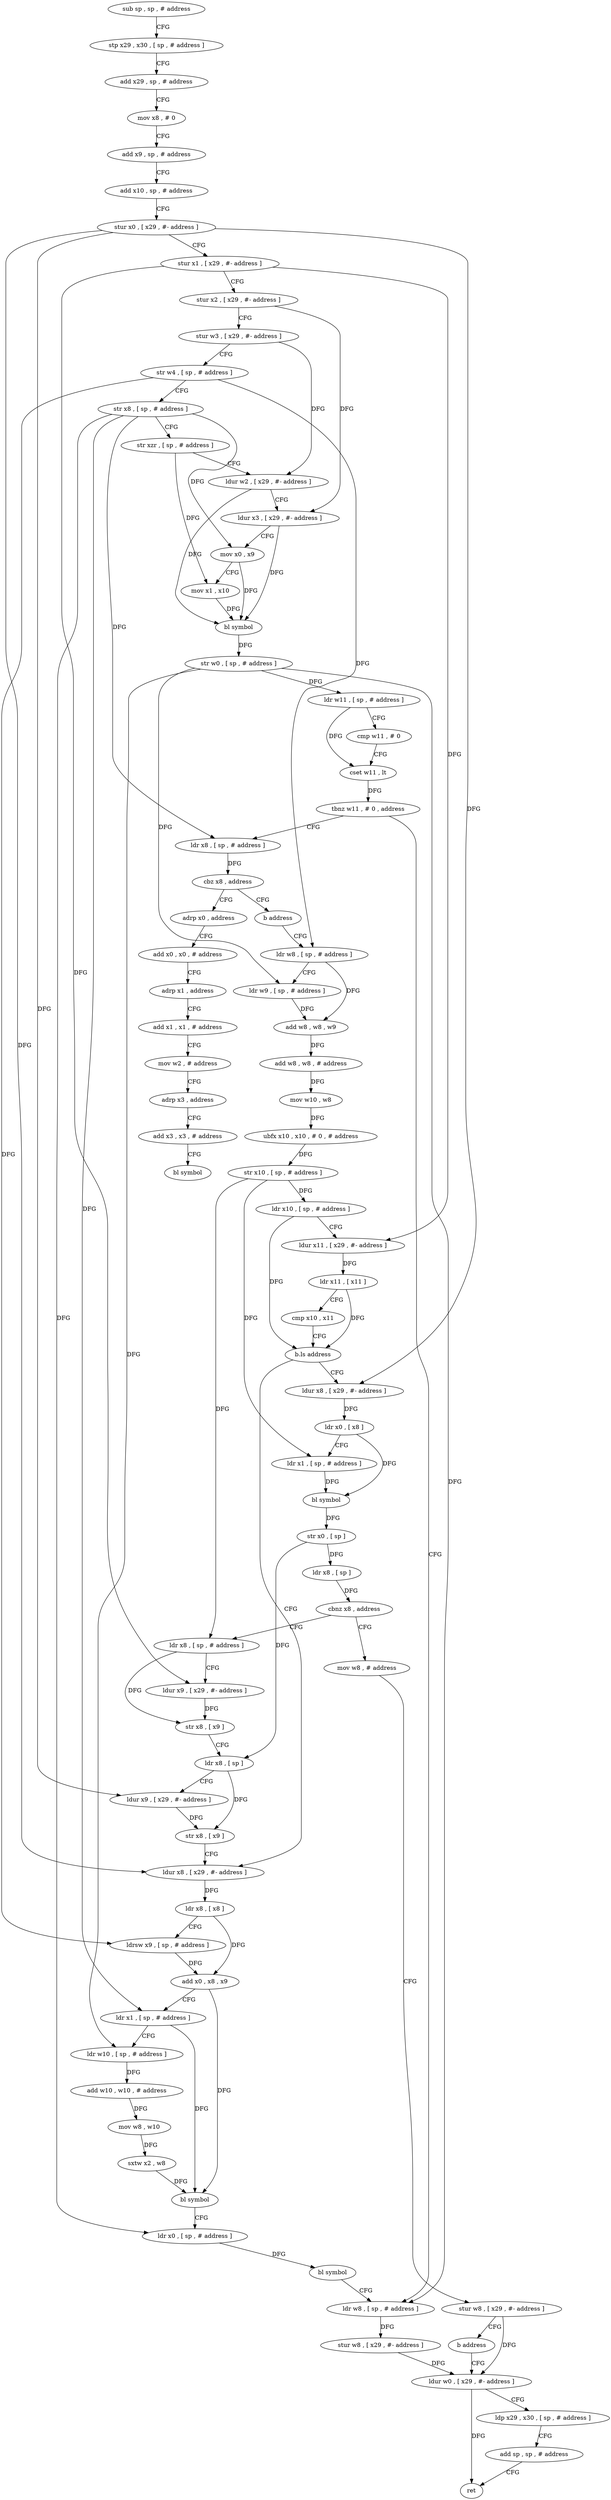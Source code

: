 digraph "func" {
"4216196" [label = "sub sp , sp , # address" ]
"4216200" [label = "stp x29 , x30 , [ sp , # address ]" ]
"4216204" [label = "add x29 , sp , # address" ]
"4216208" [label = "mov x8 , # 0" ]
"4216212" [label = "add x9 , sp , # address" ]
"4216216" [label = "add x10 , sp , # address" ]
"4216220" [label = "stur x0 , [ x29 , #- address ]" ]
"4216224" [label = "stur x1 , [ x29 , #- address ]" ]
"4216228" [label = "stur x2 , [ x29 , #- address ]" ]
"4216232" [label = "stur w3 , [ x29 , #- address ]" ]
"4216236" [label = "str w4 , [ sp , # address ]" ]
"4216240" [label = "str x8 , [ sp , # address ]" ]
"4216244" [label = "str xzr , [ sp , # address ]" ]
"4216248" [label = "ldur w2 , [ x29 , #- address ]" ]
"4216252" [label = "ldur x3 , [ x29 , #- address ]" ]
"4216256" [label = "mov x0 , x9" ]
"4216260" [label = "mov x1 , x10" ]
"4216264" [label = "bl symbol" ]
"4216268" [label = "str w0 , [ sp , # address ]" ]
"4216272" [label = "ldr w11 , [ sp , # address ]" ]
"4216276" [label = "cmp w11 , # 0" ]
"4216280" [label = "cset w11 , lt" ]
"4216284" [label = "tbnz w11 , # 0 , address" ]
"4216492" [label = "ldr w8 , [ sp , # address ]" ]
"4216288" [label = "ldr x8 , [ sp , # address ]" ]
"4216496" [label = "stur w8 , [ x29 , #- address ]" ]
"4216500" [label = "ldur w0 , [ x29 , #- address ]" ]
"4216292" [label = "cbz x8 , address" ]
"4216300" [label = "adrp x0 , address" ]
"4216296" [label = "b address" ]
"4216304" [label = "add x0 , x0 , # address" ]
"4216308" [label = "adrp x1 , address" ]
"4216312" [label = "add x1 , x1 , # address" ]
"4216316" [label = "mov w2 , # address" ]
"4216320" [label = "adrp x3 , address" ]
"4216324" [label = "add x3 , x3 , # address" ]
"4216328" [label = "bl symbol" ]
"4216332" [label = "ldr w8 , [ sp , # address ]" ]
"4216336" [label = "ldr w9 , [ sp , # address ]" ]
"4216340" [label = "add w8 , w8 , w9" ]
"4216344" [label = "add w8 , w8 , # address" ]
"4216348" [label = "mov w10 , w8" ]
"4216352" [label = "ubfx x10 , x10 , # 0 , # address" ]
"4216356" [label = "str x10 , [ sp , # address ]" ]
"4216360" [label = "ldr x10 , [ sp , # address ]" ]
"4216364" [label = "ldur x11 , [ x29 , #- address ]" ]
"4216368" [label = "ldr x11 , [ x11 ]" ]
"4216372" [label = "cmp x10 , x11" ]
"4216376" [label = "b.ls address" ]
"4216444" [label = "ldur x8 , [ x29 , #- address ]" ]
"4216380" [label = "ldur x8 , [ x29 , #- address ]" ]
"4216448" [label = "ldr x8 , [ x8 ]" ]
"4216452" [label = "ldrsw x9 , [ sp , # address ]" ]
"4216456" [label = "add x0 , x8 , x9" ]
"4216460" [label = "ldr x1 , [ sp , # address ]" ]
"4216464" [label = "ldr w10 , [ sp , # address ]" ]
"4216468" [label = "add w10 , w10 , # address" ]
"4216472" [label = "mov w8 , w10" ]
"4216476" [label = "sxtw x2 , w8" ]
"4216480" [label = "bl symbol" ]
"4216484" [label = "ldr x0 , [ sp , # address ]" ]
"4216488" [label = "bl symbol" ]
"4216384" [label = "ldr x0 , [ x8 ]" ]
"4216388" [label = "ldr x1 , [ sp , # address ]" ]
"4216392" [label = "bl symbol" ]
"4216396" [label = "str x0 , [ sp ]" ]
"4216400" [label = "ldr x8 , [ sp ]" ]
"4216404" [label = "cbnz x8 , address" ]
"4216420" [label = "ldr x8 , [ sp , # address ]" ]
"4216408" [label = "mov w8 , # address" ]
"4216424" [label = "ldur x9 , [ x29 , #- address ]" ]
"4216428" [label = "str x8 , [ x9 ]" ]
"4216432" [label = "ldr x8 , [ sp ]" ]
"4216436" [label = "ldur x9 , [ x29 , #- address ]" ]
"4216440" [label = "str x8 , [ x9 ]" ]
"4216412" [label = "stur w8 , [ x29 , #- address ]" ]
"4216416" [label = "b address" ]
"4216504" [label = "ldp x29 , x30 , [ sp , # address ]" ]
"4216508" [label = "add sp , sp , # address" ]
"4216512" [label = "ret" ]
"4216196" -> "4216200" [ label = "CFG" ]
"4216200" -> "4216204" [ label = "CFG" ]
"4216204" -> "4216208" [ label = "CFG" ]
"4216208" -> "4216212" [ label = "CFG" ]
"4216212" -> "4216216" [ label = "CFG" ]
"4216216" -> "4216220" [ label = "CFG" ]
"4216220" -> "4216224" [ label = "CFG" ]
"4216220" -> "4216444" [ label = "DFG" ]
"4216220" -> "4216380" [ label = "DFG" ]
"4216220" -> "4216436" [ label = "DFG" ]
"4216224" -> "4216228" [ label = "CFG" ]
"4216224" -> "4216364" [ label = "DFG" ]
"4216224" -> "4216424" [ label = "DFG" ]
"4216228" -> "4216232" [ label = "CFG" ]
"4216228" -> "4216252" [ label = "DFG" ]
"4216232" -> "4216236" [ label = "CFG" ]
"4216232" -> "4216248" [ label = "DFG" ]
"4216236" -> "4216240" [ label = "CFG" ]
"4216236" -> "4216332" [ label = "DFG" ]
"4216236" -> "4216452" [ label = "DFG" ]
"4216240" -> "4216244" [ label = "CFG" ]
"4216240" -> "4216288" [ label = "DFG" ]
"4216240" -> "4216460" [ label = "DFG" ]
"4216240" -> "4216484" [ label = "DFG" ]
"4216240" -> "4216256" [ label = "DFG" ]
"4216244" -> "4216248" [ label = "CFG" ]
"4216244" -> "4216260" [ label = "DFG" ]
"4216248" -> "4216252" [ label = "CFG" ]
"4216248" -> "4216264" [ label = "DFG" ]
"4216252" -> "4216256" [ label = "CFG" ]
"4216252" -> "4216264" [ label = "DFG" ]
"4216256" -> "4216260" [ label = "CFG" ]
"4216256" -> "4216264" [ label = "DFG" ]
"4216260" -> "4216264" [ label = "DFG" ]
"4216264" -> "4216268" [ label = "DFG" ]
"4216268" -> "4216272" [ label = "DFG" ]
"4216268" -> "4216492" [ label = "DFG" ]
"4216268" -> "4216336" [ label = "DFG" ]
"4216268" -> "4216464" [ label = "DFG" ]
"4216272" -> "4216276" [ label = "CFG" ]
"4216272" -> "4216280" [ label = "DFG" ]
"4216276" -> "4216280" [ label = "CFG" ]
"4216280" -> "4216284" [ label = "DFG" ]
"4216284" -> "4216492" [ label = "CFG" ]
"4216284" -> "4216288" [ label = "CFG" ]
"4216492" -> "4216496" [ label = "DFG" ]
"4216288" -> "4216292" [ label = "DFG" ]
"4216496" -> "4216500" [ label = "DFG" ]
"4216500" -> "4216504" [ label = "CFG" ]
"4216500" -> "4216512" [ label = "DFG" ]
"4216292" -> "4216300" [ label = "CFG" ]
"4216292" -> "4216296" [ label = "CFG" ]
"4216300" -> "4216304" [ label = "CFG" ]
"4216296" -> "4216332" [ label = "CFG" ]
"4216304" -> "4216308" [ label = "CFG" ]
"4216308" -> "4216312" [ label = "CFG" ]
"4216312" -> "4216316" [ label = "CFG" ]
"4216316" -> "4216320" [ label = "CFG" ]
"4216320" -> "4216324" [ label = "CFG" ]
"4216324" -> "4216328" [ label = "CFG" ]
"4216332" -> "4216336" [ label = "CFG" ]
"4216332" -> "4216340" [ label = "DFG" ]
"4216336" -> "4216340" [ label = "DFG" ]
"4216340" -> "4216344" [ label = "DFG" ]
"4216344" -> "4216348" [ label = "DFG" ]
"4216348" -> "4216352" [ label = "DFG" ]
"4216352" -> "4216356" [ label = "DFG" ]
"4216356" -> "4216360" [ label = "DFG" ]
"4216356" -> "4216388" [ label = "DFG" ]
"4216356" -> "4216420" [ label = "DFG" ]
"4216360" -> "4216364" [ label = "CFG" ]
"4216360" -> "4216376" [ label = "DFG" ]
"4216364" -> "4216368" [ label = "DFG" ]
"4216368" -> "4216372" [ label = "CFG" ]
"4216368" -> "4216376" [ label = "DFG" ]
"4216372" -> "4216376" [ label = "CFG" ]
"4216376" -> "4216444" [ label = "CFG" ]
"4216376" -> "4216380" [ label = "CFG" ]
"4216444" -> "4216448" [ label = "DFG" ]
"4216380" -> "4216384" [ label = "DFG" ]
"4216448" -> "4216452" [ label = "CFG" ]
"4216448" -> "4216456" [ label = "DFG" ]
"4216452" -> "4216456" [ label = "DFG" ]
"4216456" -> "4216460" [ label = "CFG" ]
"4216456" -> "4216480" [ label = "DFG" ]
"4216460" -> "4216464" [ label = "CFG" ]
"4216460" -> "4216480" [ label = "DFG" ]
"4216464" -> "4216468" [ label = "DFG" ]
"4216468" -> "4216472" [ label = "DFG" ]
"4216472" -> "4216476" [ label = "DFG" ]
"4216476" -> "4216480" [ label = "DFG" ]
"4216480" -> "4216484" [ label = "CFG" ]
"4216484" -> "4216488" [ label = "DFG" ]
"4216488" -> "4216492" [ label = "CFG" ]
"4216384" -> "4216388" [ label = "CFG" ]
"4216384" -> "4216392" [ label = "DFG" ]
"4216388" -> "4216392" [ label = "DFG" ]
"4216392" -> "4216396" [ label = "DFG" ]
"4216396" -> "4216400" [ label = "DFG" ]
"4216396" -> "4216432" [ label = "DFG" ]
"4216400" -> "4216404" [ label = "DFG" ]
"4216404" -> "4216420" [ label = "CFG" ]
"4216404" -> "4216408" [ label = "CFG" ]
"4216420" -> "4216424" [ label = "CFG" ]
"4216420" -> "4216428" [ label = "DFG" ]
"4216408" -> "4216412" [ label = "CFG" ]
"4216424" -> "4216428" [ label = "DFG" ]
"4216428" -> "4216432" [ label = "CFG" ]
"4216432" -> "4216436" [ label = "CFG" ]
"4216432" -> "4216440" [ label = "DFG" ]
"4216436" -> "4216440" [ label = "DFG" ]
"4216440" -> "4216444" [ label = "CFG" ]
"4216412" -> "4216416" [ label = "CFG" ]
"4216412" -> "4216500" [ label = "DFG" ]
"4216416" -> "4216500" [ label = "CFG" ]
"4216504" -> "4216508" [ label = "CFG" ]
"4216508" -> "4216512" [ label = "CFG" ]
}
